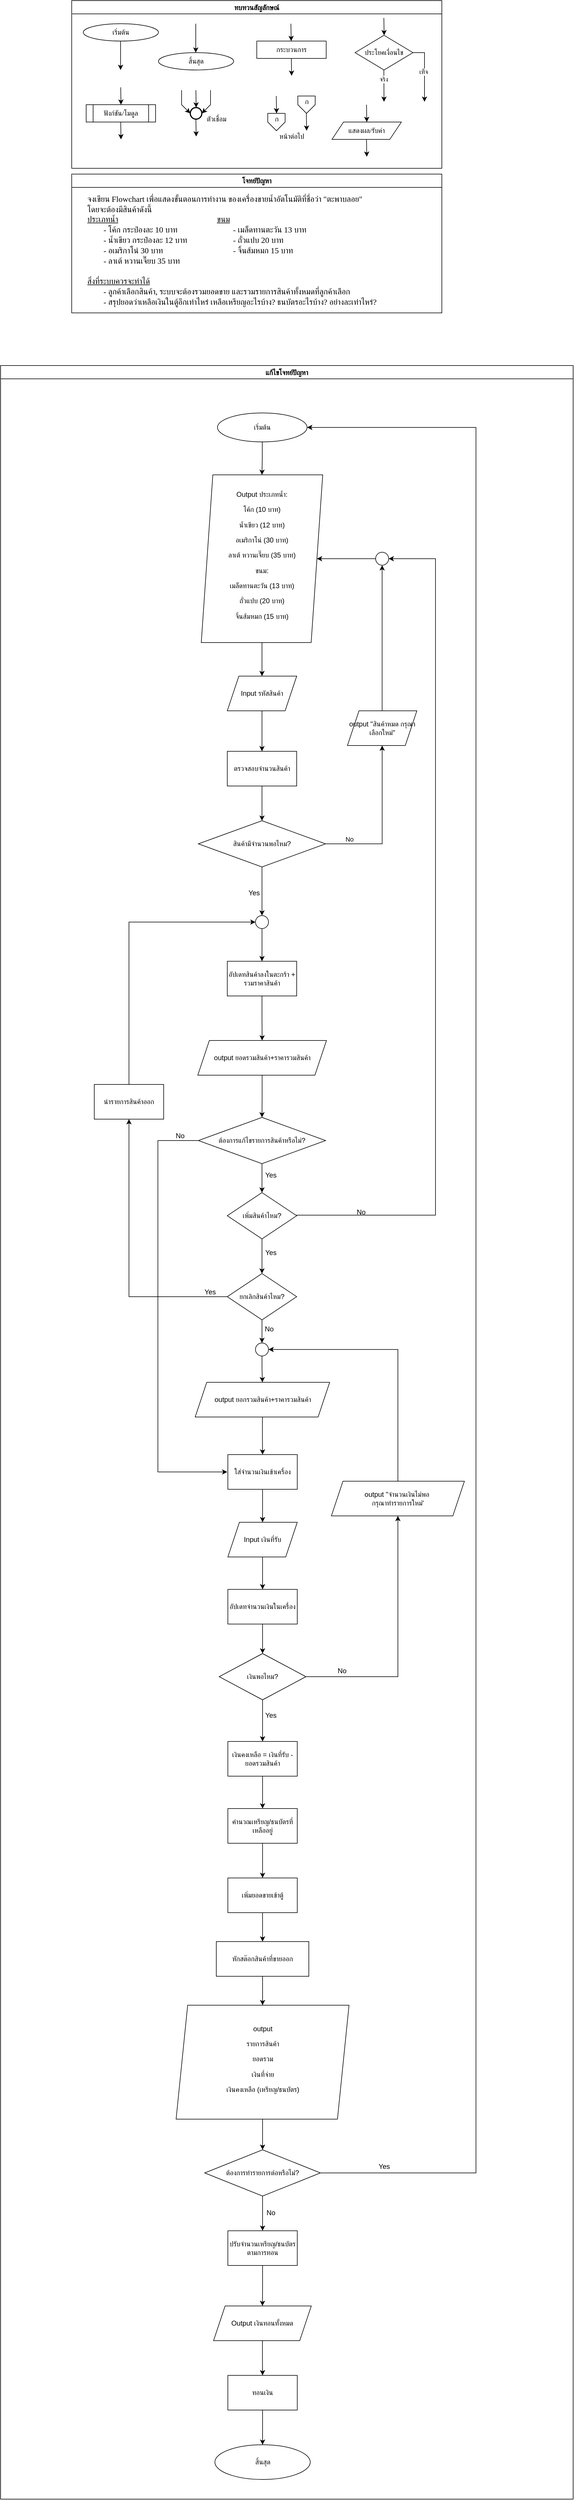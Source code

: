 <mxfile version="28.0.7">
  <diagram name="Page-1" id="l6izcp_lxI-TcsZpbCOX">
    <mxGraphModel dx="2786" dy="874" grid="1" gridSize="10" guides="1" tooltips="1" connect="1" arrows="1" fold="1" page="1" pageScale="1" pageWidth="827" pageHeight="1169" math="0" shadow="0">
      <root>
        <mxCell id="0" />
        <mxCell id="1" parent="0" />
        <mxCell id="iEQp1tpyvkliRS4sweM6-1" value="ทบทวนสัญลักษณ์" style="swimlane;fontFamily=Sarabun;fontSource=https%3A%2F%2Ffonts.googleapis.com%2Fcss%3Ffamily%3DSarabun;" vertex="1" parent="1">
          <mxGeometry x="-507" y="20" width="640" height="290" as="geometry" />
        </mxCell>
        <mxCell id="iEQp1tpyvkliRS4sweM6-2" value="&lt;font data-font-src=&quot;https://fonts.googleapis.com/css?family=Sarabun&quot; face=&quot;Sarabun&quot;&gt;เริ่มต้น&lt;/font&gt;" style="ellipse;whiteSpace=wrap;html=1;" vertex="1" parent="iEQp1tpyvkliRS4sweM6-1">
          <mxGeometry x="20" y="40" width="130" height="30" as="geometry" />
        </mxCell>
        <mxCell id="iEQp1tpyvkliRS4sweM6-3" value="" style="endArrow=classic;html=1;rounded=0;" edge="1" parent="iEQp1tpyvkliRS4sweM6-1">
          <mxGeometry width="50" height="50" relative="1" as="geometry">
            <mxPoint x="84.5" y="70" as="sourcePoint" />
            <mxPoint x="84.5" y="120" as="targetPoint" />
          </mxGeometry>
        </mxCell>
        <mxCell id="iEQp1tpyvkliRS4sweM6-4" value="&lt;font face=&quot;Sarabun&quot;&gt;สิ้นสุด&lt;/font&gt;" style="ellipse;whiteSpace=wrap;html=1;" vertex="1" parent="iEQp1tpyvkliRS4sweM6-1">
          <mxGeometry x="150" y="90" width="130" height="30" as="geometry" />
        </mxCell>
        <mxCell id="iEQp1tpyvkliRS4sweM6-5" value="" style="endArrow=classic;html=1;rounded=0;" edge="1" parent="iEQp1tpyvkliRS4sweM6-1">
          <mxGeometry width="50" height="50" relative="1" as="geometry">
            <mxPoint x="214.5" y="40" as="sourcePoint" />
            <mxPoint x="214.5" y="90" as="targetPoint" />
          </mxGeometry>
        </mxCell>
        <mxCell id="iEQp1tpyvkliRS4sweM6-6" value="กระบวนการ" style="rounded=0;whiteSpace=wrap;html=1;fontFamily=Sarabun;fontSource=https%3A%2F%2Ffonts.googleapis.com%2Fcss%3Ffamily%3DSarabun;" vertex="1" parent="iEQp1tpyvkliRS4sweM6-1">
          <mxGeometry x="320" y="70" width="120" height="30" as="geometry" />
        </mxCell>
        <mxCell id="iEQp1tpyvkliRS4sweM6-7" value="" style="endArrow=classic;html=1;rounded=0;" edge="1" parent="iEQp1tpyvkliRS4sweM6-1">
          <mxGeometry width="50" height="50" relative="1" as="geometry">
            <mxPoint x="379" y="40" as="sourcePoint" />
            <mxPoint x="379.5" y="70" as="targetPoint" />
          </mxGeometry>
        </mxCell>
        <mxCell id="iEQp1tpyvkliRS4sweM6-8" value="" style="endArrow=classic;html=1;rounded=0;" edge="1" parent="iEQp1tpyvkliRS4sweM6-1">
          <mxGeometry width="50" height="50" relative="1" as="geometry">
            <mxPoint x="379.75" y="100" as="sourcePoint" />
            <mxPoint x="380.25" y="130" as="targetPoint" />
          </mxGeometry>
        </mxCell>
        <mxCell id="iEQp1tpyvkliRS4sweM6-9" value="ประโยคเงื่อนไข" style="rhombus;whiteSpace=wrap;html=1;fontFamily=Sarabun;fontSource=https%3A%2F%2Ffonts.googleapis.com%2Fcss%3Ffamily%3DSarabun;" vertex="1" parent="iEQp1tpyvkliRS4sweM6-1">
          <mxGeometry x="490" y="60" width="100" height="60" as="geometry" />
        </mxCell>
        <mxCell id="iEQp1tpyvkliRS4sweM6-10" value="" style="endArrow=classic;html=1;rounded=0;" edge="1" parent="iEQp1tpyvkliRS4sweM6-1">
          <mxGeometry width="50" height="50" relative="1" as="geometry">
            <mxPoint x="539.71" y="30" as="sourcePoint" />
            <mxPoint x="540.21" y="60" as="targetPoint" />
          </mxGeometry>
        </mxCell>
        <mxCell id="iEQp1tpyvkliRS4sweM6-11" value="" style="endArrow=classic;html=1;rounded=0;" edge="1" parent="iEQp1tpyvkliRS4sweM6-1">
          <mxGeometry width="50" height="50" relative="1" as="geometry">
            <mxPoint x="539.71" y="120" as="sourcePoint" />
            <mxPoint x="540" y="175" as="targetPoint" />
          </mxGeometry>
        </mxCell>
        <mxCell id="iEQp1tpyvkliRS4sweM6-12" value="จริง" style="edgeLabel;html=1;align=center;verticalAlign=middle;resizable=0;points=[];fontFamily=Sarabun;fontSource=https%3A%2F%2Ffonts.googleapis.com%2Fcss%3Ffamily%3DSarabun;" vertex="1" connectable="0" parent="iEQp1tpyvkliRS4sweM6-11">
          <mxGeometry x="-0.414" y="-1" relative="1" as="geometry">
            <mxPoint as="offset" />
          </mxGeometry>
        </mxCell>
        <mxCell id="iEQp1tpyvkliRS4sweM6-13" value="" style="endArrow=classic;html=1;rounded=0;exitX=1;exitY=0.5;exitDx=0;exitDy=0;" edge="1" parent="iEQp1tpyvkliRS4sweM6-1" source="iEQp1tpyvkliRS4sweM6-9">
          <mxGeometry width="50" height="50" relative="1" as="geometry">
            <mxPoint x="620" y="95" as="sourcePoint" />
            <mxPoint x="610" y="175" as="targetPoint" />
            <Array as="points">
              <mxPoint x="610" y="90" />
            </Array>
          </mxGeometry>
        </mxCell>
        <mxCell id="iEQp1tpyvkliRS4sweM6-14" value="&lt;font data-font-src=&quot;https://fonts.googleapis.com/css?family=Sarabun&quot; face=&quot;Sarabun&quot;&gt;เท็จ&lt;/font&gt;" style="edgeLabel;html=1;align=center;verticalAlign=middle;resizable=0;points=[];" vertex="1" connectable="0" parent="iEQp1tpyvkliRS4sweM6-13">
          <mxGeometry x="-0.002" y="-2" relative="1" as="geometry">
            <mxPoint as="offset" />
          </mxGeometry>
        </mxCell>
        <mxCell id="iEQp1tpyvkliRS4sweM6-15" value="&lt;font data-font-src=&quot;https://fonts.googleapis.com/css?family=Sarabun&quot; face=&quot;Sarabun&quot;&gt;ฟังก์ชัน/โมดูล&lt;/font&gt;" style="shape=process;whiteSpace=wrap;html=1;backgroundOutline=1;" vertex="1" parent="iEQp1tpyvkliRS4sweM6-1">
          <mxGeometry x="25" y="180" width="120" height="30" as="geometry" />
        </mxCell>
        <mxCell id="iEQp1tpyvkliRS4sweM6-16" value="" style="endArrow=classic;html=1;rounded=0;" edge="1" parent="iEQp1tpyvkliRS4sweM6-1">
          <mxGeometry width="50" height="50" relative="1" as="geometry">
            <mxPoint x="84.71" y="150" as="sourcePoint" />
            <mxPoint x="85.21" y="180" as="targetPoint" />
          </mxGeometry>
        </mxCell>
        <mxCell id="iEQp1tpyvkliRS4sweM6-17" value="" style="endArrow=classic;html=1;rounded=0;" edge="1" parent="iEQp1tpyvkliRS4sweM6-1">
          <mxGeometry width="50" height="50" relative="1" as="geometry">
            <mxPoint x="84.71" y="210" as="sourcePoint" />
            <mxPoint x="85.21" y="240" as="targetPoint" />
          </mxGeometry>
        </mxCell>
        <mxCell id="iEQp1tpyvkliRS4sweM6-18" value="" style="strokeWidth=2;html=1;shape=mxgraph.flowchart.start_2;whiteSpace=wrap;" vertex="1" parent="iEQp1tpyvkliRS4sweM6-1">
          <mxGeometry x="205" y="185" width="20" height="20" as="geometry" />
        </mxCell>
        <mxCell id="iEQp1tpyvkliRS4sweM6-19" value="" style="endArrow=classic;html=1;rounded=0;" edge="1" parent="iEQp1tpyvkliRS4sweM6-1">
          <mxGeometry width="50" height="50" relative="1" as="geometry">
            <mxPoint x="214.71" y="155" as="sourcePoint" />
            <mxPoint x="215.21" y="185" as="targetPoint" />
          </mxGeometry>
        </mxCell>
        <mxCell id="iEQp1tpyvkliRS4sweM6-20" value="" style="endArrow=classic;html=1;rounded=0;entryX=0;entryY=0.5;entryDx=0;entryDy=0;entryPerimeter=0;" edge="1" parent="iEQp1tpyvkliRS4sweM6-1" target="iEQp1tpyvkliRS4sweM6-18">
          <mxGeometry width="50" height="50" relative="1" as="geometry">
            <mxPoint x="190.0" y="155" as="sourcePoint" />
            <mxPoint x="190.5" y="185" as="targetPoint" />
            <Array as="points">
              <mxPoint x="190" y="180" />
            </Array>
          </mxGeometry>
        </mxCell>
        <mxCell id="iEQp1tpyvkliRS4sweM6-21" value="" style="endArrow=classic;html=1;rounded=0;entryX=1;entryY=0.5;entryDx=0;entryDy=0;entryPerimeter=0;" edge="1" parent="iEQp1tpyvkliRS4sweM6-1" target="iEQp1tpyvkliRS4sweM6-18">
          <mxGeometry width="50" height="50" relative="1" as="geometry">
            <mxPoint x="240.0" y="155" as="sourcePoint" />
            <mxPoint x="240.5" y="185" as="targetPoint" />
            <Array as="points">
              <mxPoint x="240" y="180" />
            </Array>
          </mxGeometry>
        </mxCell>
        <mxCell id="iEQp1tpyvkliRS4sweM6-22" value="" style="endArrow=classic;html=1;rounded=0;" edge="1" parent="iEQp1tpyvkliRS4sweM6-1">
          <mxGeometry width="50" height="50" relative="1" as="geometry">
            <mxPoint x="214.71" y="205" as="sourcePoint" />
            <mxPoint x="215.21" y="235" as="targetPoint" />
          </mxGeometry>
        </mxCell>
        <mxCell id="iEQp1tpyvkliRS4sweM6-23" value="&lt;font data-font-src=&quot;https://fonts.googleapis.com/css?family=Sarabun&quot; face=&quot;Sarabun&quot;&gt;ตัวเชื่อม&lt;/font&gt;" style="text;html=1;align=center;verticalAlign=middle;resizable=0;points=[];autosize=1;strokeColor=none;fillColor=none;" vertex="1" parent="iEQp1tpyvkliRS4sweM6-1">
          <mxGeometry x="220" y="190" width="60" height="30" as="geometry" />
        </mxCell>
        <mxCell id="iEQp1tpyvkliRS4sweM6-24" value="" style="endArrow=classic;html=1;rounded=0;" edge="1" parent="iEQp1tpyvkliRS4sweM6-1">
          <mxGeometry width="50" height="50" relative="1" as="geometry">
            <mxPoint x="353.71" y="165" as="sourcePoint" />
            <mxPoint x="354.21" y="195" as="targetPoint" />
          </mxGeometry>
        </mxCell>
        <mxCell id="iEQp1tpyvkliRS4sweM6-25" value="" style="verticalLabelPosition=bottom;verticalAlign=top;html=1;shape=offPageConnector;rounded=0;size=0.5;" vertex="1" parent="iEQp1tpyvkliRS4sweM6-1">
          <mxGeometry x="339" y="195" width="30" height="30" as="geometry" />
        </mxCell>
        <mxCell id="iEQp1tpyvkliRS4sweM6-26" value="" style="endArrow=classic;html=1;rounded=0;" edge="1" parent="iEQp1tpyvkliRS4sweM6-1">
          <mxGeometry width="50" height="50" relative="1" as="geometry">
            <mxPoint x="405.71" y="195" as="sourcePoint" />
            <mxPoint x="406.21" y="225" as="targetPoint" />
          </mxGeometry>
        </mxCell>
        <mxCell id="iEQp1tpyvkliRS4sweM6-27" value="" style="verticalLabelPosition=bottom;verticalAlign=top;html=1;shape=offPageConnector;rounded=0;size=0.5;" vertex="1" parent="iEQp1tpyvkliRS4sweM6-1">
          <mxGeometry x="391" y="165" width="30" height="30" as="geometry" />
        </mxCell>
        <mxCell id="iEQp1tpyvkliRS4sweM6-28" value="หน้าต่อไป" style="text;html=1;align=center;verticalAlign=middle;resizable=0;points=[];autosize=1;strokeColor=none;fillColor=none;fontFamily=Sarabun;fontSource=https%3A%2F%2Ffonts.googleapis.com%2Fcss%3Ffamily%3DSarabun;" vertex="1" parent="iEQp1tpyvkliRS4sweM6-1">
          <mxGeometry x="345" y="220" width="70" height="30" as="geometry" />
        </mxCell>
        <mxCell id="iEQp1tpyvkliRS4sweM6-29" value="ก" style="text;html=1;align=center;verticalAlign=middle;resizable=0;points=[];autosize=1;strokeColor=none;fillColor=none;fontFamily=Sarabun;fontSource=https%3A%2F%2Ffonts.googleapis.com%2Fcss%3Ffamily%3DSarabun;" vertex="1" parent="iEQp1tpyvkliRS4sweM6-1">
          <mxGeometry x="339" y="190" width="30" height="30" as="geometry" />
        </mxCell>
        <mxCell id="iEQp1tpyvkliRS4sweM6-30" value="ก" style="text;html=1;align=center;verticalAlign=middle;resizable=0;points=[];autosize=1;strokeColor=none;fillColor=none;fontFamily=Sarabun;fontSource=https%3A%2F%2Ffonts.googleapis.com%2Fcss%3Ffamily%3DSarabun;" vertex="1" parent="iEQp1tpyvkliRS4sweM6-1">
          <mxGeometry x="391" y="160" width="30" height="30" as="geometry" />
        </mxCell>
        <mxCell id="iEQp1tpyvkliRS4sweM6-31" value="แสดงผล/รับค่า" style="shape=parallelogram;perimeter=parallelogramPerimeter;whiteSpace=wrap;html=1;fixedSize=1;fontFamily=Sarabun;fontSource=https%3A%2F%2Ffonts.googleapis.com%2Fcss%3Ffamily%3DSarabun;" vertex="1" parent="iEQp1tpyvkliRS4sweM6-1">
          <mxGeometry x="450" y="210" width="120" height="30" as="geometry" />
        </mxCell>
        <mxCell id="iEQp1tpyvkliRS4sweM6-32" value="" style="endArrow=classic;html=1;rounded=0;" edge="1" parent="iEQp1tpyvkliRS4sweM6-1">
          <mxGeometry width="50" height="50" relative="1" as="geometry">
            <mxPoint x="509.71" y="180" as="sourcePoint" />
            <mxPoint x="510.21" y="210" as="targetPoint" />
          </mxGeometry>
        </mxCell>
        <mxCell id="iEQp1tpyvkliRS4sweM6-33" value="" style="endArrow=classic;html=1;rounded=0;" edge="1" parent="iEQp1tpyvkliRS4sweM6-1">
          <mxGeometry width="50" height="50" relative="1" as="geometry">
            <mxPoint x="509.71" y="240" as="sourcePoint" />
            <mxPoint x="510.21" y="270" as="targetPoint" />
          </mxGeometry>
        </mxCell>
        <mxCell id="iEQp1tpyvkliRS4sweM6-34" value="แก้ไขโจทย์ปัญหา" style="swimlane;fontFamily=Sarabun;fontSource=https%3A%2F%2Ffonts.googleapis.com%2Fcss%3Ffamily%3DSarabun;movable=1;resizable=1;rotatable=1;deletable=1;editable=1;locked=0;connectable=1;" vertex="1" parent="1">
          <mxGeometry x="-630" y="651" width="990" height="3689" as="geometry" />
        </mxCell>
        <mxCell id="iEQp1tpyvkliRS4sweM6-112" value="" style="edgeStyle=orthogonalEdgeStyle;rounded=0;orthogonalLoop=1;jettySize=auto;html=1;" edge="1" parent="iEQp1tpyvkliRS4sweM6-34" source="iEQp1tpyvkliRS4sweM6-36" target="iEQp1tpyvkliRS4sweM6-38">
          <mxGeometry relative="1" as="geometry" />
        </mxCell>
        <mxCell id="iEQp1tpyvkliRS4sweM6-36" value="&lt;font data-font-src=&quot;https://fonts.googleapis.com/css?family=Sarabun&quot; face=&quot;Sarabun&quot;&gt;เริ่มต้น&lt;/font&gt;" style="ellipse;whiteSpace=wrap;html=1;" vertex="1" parent="iEQp1tpyvkliRS4sweM6-34">
          <mxGeometry x="375" y="82" width="155" height="50" as="geometry" />
        </mxCell>
        <mxCell id="iEQp1tpyvkliRS4sweM6-37" value="" style="edgeStyle=orthogonalEdgeStyle;rounded=0;orthogonalLoop=1;jettySize=auto;html=1;" edge="1" parent="iEQp1tpyvkliRS4sweM6-34" source="iEQp1tpyvkliRS4sweM6-38" target="iEQp1tpyvkliRS4sweM6-40">
          <mxGeometry relative="1" as="geometry" />
        </mxCell>
        <mxCell id="iEQp1tpyvkliRS4sweM6-38" value="Output&amp;nbsp;&lt;span style=&quot;background-color: transparent; color: light-dark(rgb(0, 0, 0), rgb(255, 255, 255));&quot;&gt;ประเภทน้ำ:&lt;/span&gt;&lt;p&gt;โค้ก (10 บาท)&lt;/p&gt;&lt;p&gt;น้ำเขียว (12 บาท)&lt;/p&gt;&lt;p&gt;อเมริกาโน่ (30 บาท)&lt;/p&gt;&lt;p&gt;ลาเต้ หวานเจี๊ยบ (35 บาท)&lt;/p&gt;&lt;p&gt;&lt;/p&gt;&lt;p&gt;ขนม:&lt;/p&gt;&lt;p&gt;เมล็ดทานตะวัน (13 บาท)&lt;/p&gt;&lt;p&gt;ถั่วแปบ (20 บาท)&lt;/p&gt;&lt;p&gt;จิ้นส้มหมก (15 บาท)&lt;/p&gt;" style="shape=parallelogram;perimeter=parallelogramPerimeter;whiteSpace=wrap;html=1;fixedSize=1;" vertex="1" parent="iEQp1tpyvkliRS4sweM6-34">
          <mxGeometry x="347" y="189" width="210" height="290" as="geometry" />
        </mxCell>
        <mxCell id="iEQp1tpyvkliRS4sweM6-39" value="" style="edgeStyle=orthogonalEdgeStyle;rounded=0;orthogonalLoop=1;jettySize=auto;html=1;" edge="1" parent="iEQp1tpyvkliRS4sweM6-34" source="iEQp1tpyvkliRS4sweM6-40" target="iEQp1tpyvkliRS4sweM6-44">
          <mxGeometry relative="1" as="geometry" />
        </mxCell>
        <mxCell id="iEQp1tpyvkliRS4sweM6-40" value="Input รหัสสินค้า" style="shape=parallelogram;perimeter=parallelogramPerimeter;whiteSpace=wrap;html=1;fixedSize=1;" vertex="1" parent="iEQp1tpyvkliRS4sweM6-34">
          <mxGeometry x="392" y="537" width="120" height="60" as="geometry" />
        </mxCell>
        <mxCell id="iEQp1tpyvkliRS4sweM6-41" value="" style="edgeStyle=orthogonalEdgeStyle;rounded=0;orthogonalLoop=1;jettySize=auto;html=1;" edge="1" parent="iEQp1tpyvkliRS4sweM6-34" source="iEQp1tpyvkliRS4sweM6-42" target="iEQp1tpyvkliRS4sweM6-51">
          <mxGeometry relative="1" as="geometry" />
        </mxCell>
        <mxCell id="iEQp1tpyvkliRS4sweM6-42" value="อัปเดทสินค้าลงในตะกร้า + รวมราคาสินค้า" style="rounded=0;whiteSpace=wrap;html=1;" vertex="1" parent="iEQp1tpyvkliRS4sweM6-34">
          <mxGeometry x="392" y="1030" width="120" height="60" as="geometry" />
        </mxCell>
        <mxCell id="iEQp1tpyvkliRS4sweM6-43" value="" style="edgeStyle=orthogonalEdgeStyle;rounded=0;orthogonalLoop=1;jettySize=auto;html=1;" edge="1" parent="iEQp1tpyvkliRS4sweM6-34" source="iEQp1tpyvkliRS4sweM6-44" target="iEQp1tpyvkliRS4sweM6-47">
          <mxGeometry relative="1" as="geometry" />
        </mxCell>
        <mxCell id="iEQp1tpyvkliRS4sweM6-44" value="ตรวจสอบจำนวนสินค้า" style="whiteSpace=wrap;html=1;" vertex="1" parent="iEQp1tpyvkliRS4sweM6-34">
          <mxGeometry x="392" y="667" width="120" height="60" as="geometry" />
        </mxCell>
        <mxCell id="iEQp1tpyvkliRS4sweM6-45" value="" style="edgeStyle=orthogonalEdgeStyle;rounded=0;orthogonalLoop=1;jettySize=auto;html=1;" edge="1" parent="iEQp1tpyvkliRS4sweM6-34" source="iEQp1tpyvkliRS4sweM6-47" target="iEQp1tpyvkliRS4sweM6-49">
          <mxGeometry relative="1" as="geometry" />
        </mxCell>
        <mxCell id="iEQp1tpyvkliRS4sweM6-117" value="No" style="edgeLabel;html=1;align=center;verticalAlign=middle;resizable=0;points=[];" vertex="1" connectable="0" parent="iEQp1tpyvkliRS4sweM6-45">
          <mxGeometry x="-0.756" y="3" relative="1" as="geometry">
            <mxPoint x="8" y="-5" as="offset" />
          </mxGeometry>
        </mxCell>
        <mxCell id="iEQp1tpyvkliRS4sweM6-121" value="" style="edgeStyle=orthogonalEdgeStyle;rounded=0;orthogonalLoop=1;jettySize=auto;html=1;" edge="1" parent="iEQp1tpyvkliRS4sweM6-34" source="iEQp1tpyvkliRS4sweM6-47" target="iEQp1tpyvkliRS4sweM6-70">
          <mxGeometry relative="1" as="geometry" />
        </mxCell>
        <mxCell id="iEQp1tpyvkliRS4sweM6-47" value="สินค้ามีจำนวนพอไหม?" style="rhombus;whiteSpace=wrap;html=1;" vertex="1" parent="iEQp1tpyvkliRS4sweM6-34">
          <mxGeometry x="342" y="787" width="220" height="80" as="geometry" />
        </mxCell>
        <mxCell id="iEQp1tpyvkliRS4sweM6-48" style="edgeStyle=orthogonalEdgeStyle;rounded=0;orthogonalLoop=1;jettySize=auto;html=1;entryX=0.5;entryY=1;entryDx=0;entryDy=0;" edge="1" parent="iEQp1tpyvkliRS4sweM6-34" source="iEQp1tpyvkliRS4sweM6-49" target="iEQp1tpyvkliRS4sweM6-64">
          <mxGeometry relative="1" as="geometry" />
        </mxCell>
        <mxCell id="iEQp1tpyvkliRS4sweM6-49" value="output &quot;สินค้าหมด กรุณาเลือกใหม่&quot; " style="shape=parallelogram;perimeter=parallelogramPerimeter;whiteSpace=wrap;html=1;fixedSize=1;" vertex="1" parent="iEQp1tpyvkliRS4sweM6-34">
          <mxGeometry x="599.75" y="597" width="120" height="60" as="geometry" />
        </mxCell>
        <mxCell id="iEQp1tpyvkliRS4sweM6-50" value="" style="edgeStyle=orthogonalEdgeStyle;rounded=0;orthogonalLoop=1;jettySize=auto;html=1;" edge="1" parent="iEQp1tpyvkliRS4sweM6-34" source="iEQp1tpyvkliRS4sweM6-51" target="iEQp1tpyvkliRS4sweM6-54">
          <mxGeometry relative="1" as="geometry" />
        </mxCell>
        <mxCell id="iEQp1tpyvkliRS4sweM6-51" value="output ยอดรวมสินค้า+ราคารวมสินค้า" style="shape=parallelogram;perimeter=parallelogramPerimeter;whiteSpace=wrap;html=1;fixedSize=1;rounded=0;" vertex="1" parent="iEQp1tpyvkliRS4sweM6-34">
          <mxGeometry x="341" y="1167" width="222.5" height="60" as="geometry" />
        </mxCell>
        <mxCell id="iEQp1tpyvkliRS4sweM6-52" value="" style="edgeStyle=orthogonalEdgeStyle;rounded=0;orthogonalLoop=1;jettySize=auto;html=1;" edge="1" parent="iEQp1tpyvkliRS4sweM6-34" source="iEQp1tpyvkliRS4sweM6-54" target="iEQp1tpyvkliRS4sweM6-57">
          <mxGeometry relative="1" as="geometry" />
        </mxCell>
        <mxCell id="iEQp1tpyvkliRS4sweM6-53" style="edgeStyle=orthogonalEdgeStyle;rounded=0;orthogonalLoop=1;jettySize=auto;html=1;exitX=0;exitY=0.5;exitDx=0;exitDy=0;" edge="1" parent="iEQp1tpyvkliRS4sweM6-34" source="iEQp1tpyvkliRS4sweM6-54">
          <mxGeometry relative="1" as="geometry">
            <Array as="points">
              <mxPoint x="272" y="1340" />
              <mxPoint x="272" y="1913" />
            </Array>
            <mxPoint x="392" y="1913" as="targetPoint" />
          </mxGeometry>
        </mxCell>
        <mxCell id="iEQp1tpyvkliRS4sweM6-54" value="ต้องการแก้ไขรายการสินค้าหรือไม่?" style="rhombus;whiteSpace=wrap;html=1;rounded=0;" vertex="1" parent="iEQp1tpyvkliRS4sweM6-34">
          <mxGeometry x="342" y="1300" width="220" height="80" as="geometry" />
        </mxCell>
        <mxCell id="iEQp1tpyvkliRS4sweM6-55" value="" style="edgeStyle=orthogonalEdgeStyle;rounded=0;orthogonalLoop=1;jettySize=auto;html=1;" edge="1" parent="iEQp1tpyvkliRS4sweM6-34" source="iEQp1tpyvkliRS4sweM6-57" target="iEQp1tpyvkliRS4sweM6-60">
          <mxGeometry relative="1" as="geometry" />
        </mxCell>
        <mxCell id="iEQp1tpyvkliRS4sweM6-56" style="edgeStyle=orthogonalEdgeStyle;rounded=0;orthogonalLoop=1;jettySize=auto;html=1;entryX=1;entryY=0.5;entryDx=0;entryDy=0;exitX=1;exitY=0.5;exitDx=0;exitDy=0;" edge="1" parent="iEQp1tpyvkliRS4sweM6-34" source="iEQp1tpyvkliRS4sweM6-57" target="iEQp1tpyvkliRS4sweM6-64">
          <mxGeometry relative="1" as="geometry">
            <Array as="points">
              <mxPoint x="512" y="1469" />
              <mxPoint x="752" y="1469" />
              <mxPoint x="752" y="334" />
            </Array>
          </mxGeometry>
        </mxCell>
        <mxCell id="iEQp1tpyvkliRS4sweM6-57" value="เพิ่มสินค้าไหม?" style="rhombus;whiteSpace=wrap;html=1;rounded=0;" vertex="1" parent="iEQp1tpyvkliRS4sweM6-34">
          <mxGeometry x="392" y="1430" width="120" height="80" as="geometry" />
        </mxCell>
        <mxCell id="iEQp1tpyvkliRS4sweM6-58" value="" style="edgeStyle=orthogonalEdgeStyle;rounded=0;orthogonalLoop=1;jettySize=auto;html=1;entryX=0.5;entryY=1;entryDx=0;entryDy=0;" edge="1" parent="iEQp1tpyvkliRS4sweM6-34" source="iEQp1tpyvkliRS4sweM6-60" target="iEQp1tpyvkliRS4sweM6-62">
          <mxGeometry relative="1" as="geometry" />
        </mxCell>
        <mxCell id="iEQp1tpyvkliRS4sweM6-59" value="" style="edgeStyle=orthogonalEdgeStyle;rounded=0;orthogonalLoop=1;jettySize=auto;html=1;entryX=0.5;entryY=0;entryDx=0;entryDy=0;" edge="1" parent="iEQp1tpyvkliRS4sweM6-34" source="iEQp1tpyvkliRS4sweM6-60" target="iEQp1tpyvkliRS4sweM6-79">
          <mxGeometry relative="1" as="geometry" />
        </mxCell>
        <mxCell id="iEQp1tpyvkliRS4sweM6-60" value="ยกเลิกสินค้าไหม?" style="rhombus;whiteSpace=wrap;html=1;rounded=0;" vertex="1" parent="iEQp1tpyvkliRS4sweM6-34">
          <mxGeometry x="392" y="1570" width="120" height="80" as="geometry" />
        </mxCell>
        <mxCell id="iEQp1tpyvkliRS4sweM6-61" style="edgeStyle=orthogonalEdgeStyle;rounded=0;orthogonalLoop=1;jettySize=auto;html=1;entryX=0;entryY=0.5;entryDx=0;entryDy=0;" edge="1" parent="iEQp1tpyvkliRS4sweM6-34" source="iEQp1tpyvkliRS4sweM6-62" target="iEQp1tpyvkliRS4sweM6-70">
          <mxGeometry relative="1" as="geometry">
            <Array as="points">
              <mxPoint x="222" y="962" />
            </Array>
          </mxGeometry>
        </mxCell>
        <mxCell id="iEQp1tpyvkliRS4sweM6-62" value="นำรายการสินค้าออก" style="whiteSpace=wrap;html=1;rounded=0;" vertex="1" parent="iEQp1tpyvkliRS4sweM6-34">
          <mxGeometry x="162" y="1243" width="120" height="60" as="geometry" />
        </mxCell>
        <mxCell id="iEQp1tpyvkliRS4sweM6-63" value="" style="edgeStyle=orthogonalEdgeStyle;rounded=0;orthogonalLoop=1;jettySize=auto;html=1;" edge="1" parent="iEQp1tpyvkliRS4sweM6-34" source="iEQp1tpyvkliRS4sweM6-64" target="iEQp1tpyvkliRS4sweM6-38">
          <mxGeometry relative="1" as="geometry" />
        </mxCell>
        <mxCell id="iEQp1tpyvkliRS4sweM6-64" value="" style="ellipse;whiteSpace=wrap;html=1;aspect=fixed;" vertex="1" parent="iEQp1tpyvkliRS4sweM6-34">
          <mxGeometry x="648.5" y="322.75" width="22.5" height="22.5" as="geometry" />
        </mxCell>
        <mxCell id="iEQp1tpyvkliRS4sweM6-65" value="" style="edgeStyle=orthogonalEdgeStyle;rounded=0;orthogonalLoop=1;jettySize=auto;html=1;" edge="1" parent="iEQp1tpyvkliRS4sweM6-34" source="iEQp1tpyvkliRS4sweM6-66" target="iEQp1tpyvkliRS4sweM6-68">
          <mxGeometry relative="1" as="geometry" />
        </mxCell>
        <mxCell id="iEQp1tpyvkliRS4sweM6-66" value="output ยอกรวมสินค้า+ราคารวมสินค้า" style="shape=parallelogram;perimeter=parallelogramPerimeter;whiteSpace=wrap;html=1;fixedSize=1;rounded=0;" vertex="1" parent="iEQp1tpyvkliRS4sweM6-34">
          <mxGeometry x="336.5" y="1758" width="232.5" height="60" as="geometry" />
        </mxCell>
        <mxCell id="iEQp1tpyvkliRS4sweM6-115" value="" style="edgeStyle=orthogonalEdgeStyle;rounded=0;orthogonalLoop=1;jettySize=auto;html=1;" edge="1" parent="iEQp1tpyvkliRS4sweM6-34" source="iEQp1tpyvkliRS4sweM6-68" target="iEQp1tpyvkliRS4sweM6-114">
          <mxGeometry relative="1" as="geometry" />
        </mxCell>
        <mxCell id="iEQp1tpyvkliRS4sweM6-68" value="ใส่จำนวนเงินเข้าเครื่อง" style="whiteSpace=wrap;html=1;rounded=0;" vertex="1" parent="iEQp1tpyvkliRS4sweM6-34">
          <mxGeometry x="393" y="1883" width="120" height="60" as="geometry" />
        </mxCell>
        <mxCell id="iEQp1tpyvkliRS4sweM6-69" value="" style="edgeStyle=orthogonalEdgeStyle;rounded=0;orthogonalLoop=1;jettySize=auto;html=1;" edge="1" parent="iEQp1tpyvkliRS4sweM6-34" source="iEQp1tpyvkliRS4sweM6-70" target="iEQp1tpyvkliRS4sweM6-42">
          <mxGeometry relative="1" as="geometry" />
        </mxCell>
        <mxCell id="iEQp1tpyvkliRS4sweM6-70" value="" style="ellipse;whiteSpace=wrap;html=1;aspect=fixed;" vertex="1" parent="iEQp1tpyvkliRS4sweM6-34">
          <mxGeometry x="440.75" y="951" width="22.5" height="22.5" as="geometry" />
        </mxCell>
        <mxCell id="iEQp1tpyvkliRS4sweM6-72" value="อัปเดทจำนวนเงินในเครื่อง" style="whiteSpace=wrap;html=1;rounded=0;" vertex="1" parent="iEQp1tpyvkliRS4sweM6-34">
          <mxGeometry x="393" y="2116" width="120" height="60" as="geometry" />
        </mxCell>
        <mxCell id="iEQp1tpyvkliRS4sweM6-76" style="edgeStyle=orthogonalEdgeStyle;rounded=0;orthogonalLoop=1;jettySize=auto;html=1;entryX=1;entryY=0.5;entryDx=0;entryDy=0;exitX=0.5;exitY=0;exitDx=0;exitDy=0;" edge="1" parent="iEQp1tpyvkliRS4sweM6-34" target="iEQp1tpyvkliRS4sweM6-79" source="iEQp1tpyvkliRS4sweM6-77">
          <mxGeometry relative="1" as="geometry">
            <mxPoint x="687" y="2163.0" as="sourcePoint" />
            <mxPoint x="464.25" y="1711.25" as="targetPoint" />
            <Array as="points">
              <mxPoint x="687" y="1979" />
              <mxPoint x="687" y="1688" />
            </Array>
          </mxGeometry>
        </mxCell>
        <mxCell id="iEQp1tpyvkliRS4sweM6-77" value="&lt;div&gt;output &quot;จำนวนเงินไม่พอ&amp;nbsp;&lt;/div&gt;&lt;div&gt;กรุณาทำรายการใหม่&#39;&lt;/div&gt;" style="shape=parallelogram;perimeter=parallelogramPerimeter;whiteSpace=wrap;html=1;fixedSize=1;rounded=0;" vertex="1" parent="iEQp1tpyvkliRS4sweM6-34">
          <mxGeometry x="572" y="1929" width="230" height="60" as="geometry" />
        </mxCell>
        <mxCell id="iEQp1tpyvkliRS4sweM6-93" value="" style="edgeStyle=orthogonalEdgeStyle;rounded=0;orthogonalLoop=1;jettySize=auto;html=1;" edge="1" parent="iEQp1tpyvkliRS4sweM6-34" source="iEQp1tpyvkliRS4sweM6-79" target="iEQp1tpyvkliRS4sweM6-66">
          <mxGeometry relative="1" as="geometry" />
        </mxCell>
        <mxCell id="iEQp1tpyvkliRS4sweM6-79" value="" style="ellipse;whiteSpace=wrap;html=1;aspect=fixed;" vertex="1" parent="iEQp1tpyvkliRS4sweM6-34">
          <mxGeometry x="440.75" y="1690" width="22.5" height="22.5" as="geometry" />
        </mxCell>
        <mxCell id="iEQp1tpyvkliRS4sweM6-81" value="&lt;p data-pm-slice=&quot;1 1 [&amp;quot;list&amp;quot;,{&amp;quot;spread&amp;quot;:false,&amp;quot;start&amp;quot;:868,&amp;quot;end&amp;quot;:936},&amp;quot;regular_list_item&amp;quot;,{&amp;quot;start&amp;quot;:868,&amp;quot;end&amp;quot;:905}]&quot;&gt;&lt;span&gt;เงินคงเหลือ = เงินที่รับ - ยอดรวมสินค้า&lt;/span&gt;&lt;/p&gt;" style="whiteSpace=wrap;html=1;rounded=0;" vertex="1" parent="iEQp1tpyvkliRS4sweM6-34">
          <mxGeometry x="393" y="2379" width="120" height="60" as="geometry" />
        </mxCell>
        <mxCell id="iEQp1tpyvkliRS4sweM6-94" value="" style="edgeStyle=orthogonalEdgeStyle;rounded=0;orthogonalLoop=1;jettySize=auto;html=1;" edge="1" parent="iEQp1tpyvkliRS4sweM6-34" source="iEQp1tpyvkliRS4sweM6-85" target="iEQp1tpyvkliRS4sweM6-89">
          <mxGeometry relative="1" as="geometry" />
        </mxCell>
        <mxCell id="iEQp1tpyvkliRS4sweM6-85" value="เพิ่มยอดขายเข้าตู้" style="whiteSpace=wrap;html=1;rounded=0;" vertex="1" parent="iEQp1tpyvkliRS4sweM6-34">
          <mxGeometry x="393" y="2615" width="120" height="60" as="geometry" />
        </mxCell>
        <mxCell id="iEQp1tpyvkliRS4sweM6-108" value="" style="edgeStyle=orthogonalEdgeStyle;rounded=0;orthogonalLoop=1;jettySize=auto;html=1;" edge="1" parent="iEQp1tpyvkliRS4sweM6-34" source="iEQp1tpyvkliRS4sweM6-87" target="iEQp1tpyvkliRS4sweM6-107">
          <mxGeometry relative="1" as="geometry" />
        </mxCell>
        <mxCell id="iEQp1tpyvkliRS4sweM6-87" value="&lt;p data-pm-slice=&quot;1 1 [&amp;quot;list&amp;quot;,{&amp;quot;spread&amp;quot;:false,&amp;quot;start&amp;quot;:965,&amp;quot;end&amp;quot;:1051},&amp;quot;regular_list_item&amp;quot;,{&amp;quot;start&amp;quot;:992,&amp;quot;end&amp;quot;:1025}]&quot;&gt;&lt;span&gt;ปรับจำนวนเหรียญ/ธนบัตรตามการทอน&lt;/span&gt;&lt;/p&gt;" style="whiteSpace=wrap;html=1;rounded=0;" vertex="1" parent="iEQp1tpyvkliRS4sweM6-34">
          <mxGeometry x="393" y="3225" width="120" height="60" as="geometry" />
        </mxCell>
        <mxCell id="iEQp1tpyvkliRS4sweM6-98" value="" style="edgeStyle=orthogonalEdgeStyle;rounded=0;orthogonalLoop=1;jettySize=auto;html=1;" edge="1" parent="iEQp1tpyvkliRS4sweM6-34" source="iEQp1tpyvkliRS4sweM6-89" target="iEQp1tpyvkliRS4sweM6-90">
          <mxGeometry relative="1" as="geometry" />
        </mxCell>
        <mxCell id="iEQp1tpyvkliRS4sweM6-89" value="&lt;p data-pm-slice=&quot;1 1 [&amp;quot;list&amp;quot;,{&amp;quot;spread&amp;quot;:false,&amp;quot;start&amp;quot;:965,&amp;quot;end&amp;quot;:1051},&amp;quot;regular_list_item&amp;quot;,{&amp;quot;start&amp;quot;:1026,&amp;quot;end&amp;quot;:1051}]&quot;&gt;&lt;span&gt;หักสต๊อกสินค้าที่ขายออก&lt;/span&gt;&lt;/p&gt;" style="whiteSpace=wrap;html=1;rounded=0;" vertex="1" parent="iEQp1tpyvkliRS4sweM6-34">
          <mxGeometry x="373" y="2725" width="160" height="60" as="geometry" />
        </mxCell>
        <mxCell id="iEQp1tpyvkliRS4sweM6-100" value="" style="edgeStyle=orthogonalEdgeStyle;rounded=0;orthogonalLoop=1;jettySize=auto;html=1;" edge="1" parent="iEQp1tpyvkliRS4sweM6-34" source="iEQp1tpyvkliRS4sweM6-90" target="iEQp1tpyvkliRS4sweM6-99">
          <mxGeometry relative="1" as="geometry" />
        </mxCell>
        <mxCell id="iEQp1tpyvkliRS4sweM6-90" value="output &lt;p&gt;&lt;span&gt;รายการสินค้า&lt;/span&gt;&lt;/p&gt;&lt;p&gt;&lt;span&gt;ยอดรวม&lt;/span&gt;&lt;/p&gt;&lt;p&gt;&lt;span&gt;เงินที่จ่าย&lt;/span&gt;&lt;/p&gt;&lt;p&gt;&lt;span&gt;เงินคงเหลือ (เหรียญ/ธนบัตร)&lt;/span&gt;&lt;/p&gt;" style="shape=parallelogram;perimeter=parallelogramPerimeter;whiteSpace=wrap;html=1;fixedSize=1;rounded=0;" vertex="1" parent="iEQp1tpyvkliRS4sweM6-34">
          <mxGeometry x="303.5" y="2835" width="299" height="197" as="geometry" />
        </mxCell>
        <mxCell id="iEQp1tpyvkliRS4sweM6-101" style="edgeStyle=orthogonalEdgeStyle;rounded=0;orthogonalLoop=1;jettySize=auto;html=1;exitX=1;exitY=0.5;exitDx=0;exitDy=0;entryX=1;entryY=0.5;entryDx=0;entryDy=0;" edge="1" parent="iEQp1tpyvkliRS4sweM6-34" source="iEQp1tpyvkliRS4sweM6-99" target="iEQp1tpyvkliRS4sweM6-36">
          <mxGeometry relative="1" as="geometry">
            <mxPoint x="562" y="107" as="targetPoint" />
            <Array as="points">
              <mxPoint x="822" y="3125" />
              <mxPoint x="822" y="107" />
            </Array>
          </mxGeometry>
        </mxCell>
        <mxCell id="iEQp1tpyvkliRS4sweM6-104" value="" style="edgeStyle=orthogonalEdgeStyle;rounded=0;orthogonalLoop=1;jettySize=auto;html=1;" edge="1" parent="iEQp1tpyvkliRS4sweM6-34" source="iEQp1tpyvkliRS4sweM6-99" target="iEQp1tpyvkliRS4sweM6-87">
          <mxGeometry relative="1" as="geometry" />
        </mxCell>
        <mxCell id="iEQp1tpyvkliRS4sweM6-99" value="ต้องการทำรายการต่อหรือไม่?" style="rhombus;whiteSpace=wrap;html=1;" vertex="1" parent="iEQp1tpyvkliRS4sweM6-34">
          <mxGeometry x="353" y="3085" width="200" height="80" as="geometry" />
        </mxCell>
        <mxCell id="iEQp1tpyvkliRS4sweM6-111" value="" style="edgeStyle=orthogonalEdgeStyle;rounded=0;orthogonalLoop=1;jettySize=auto;html=1;" edge="1" parent="iEQp1tpyvkliRS4sweM6-34" source="iEQp1tpyvkliRS4sweM6-105" target="iEQp1tpyvkliRS4sweM6-110">
          <mxGeometry relative="1" as="geometry" />
        </mxCell>
        <mxCell id="iEQp1tpyvkliRS4sweM6-105" value="ทอนเงิน" style="whiteSpace=wrap;html=1;rounded=0;" vertex="1" parent="iEQp1tpyvkliRS4sweM6-34">
          <mxGeometry x="393" y="3475" width="120" height="60" as="geometry" />
        </mxCell>
        <mxCell id="iEQp1tpyvkliRS4sweM6-135" style="edgeStyle=orthogonalEdgeStyle;rounded=0;orthogonalLoop=1;jettySize=auto;html=1;entryX=0.5;entryY=0;entryDx=0;entryDy=0;" edge="1" parent="iEQp1tpyvkliRS4sweM6-34" source="iEQp1tpyvkliRS4sweM6-107" target="iEQp1tpyvkliRS4sweM6-105">
          <mxGeometry relative="1" as="geometry" />
        </mxCell>
        <mxCell id="iEQp1tpyvkliRS4sweM6-107" value="Output เงินทอนทั้งหมด" style="shape=parallelogram;perimeter=parallelogramPerimeter;whiteSpace=wrap;html=1;fixedSize=1;rounded=0;" vertex="1" parent="iEQp1tpyvkliRS4sweM6-34">
          <mxGeometry x="368.25" y="3355" width="169" height="60" as="geometry" />
        </mxCell>
        <mxCell id="iEQp1tpyvkliRS4sweM6-110" value="&lt;font face=&quot;Sarabun&quot;&gt;สิ้นสุด&lt;/font&gt;" style="ellipse;whiteSpace=wrap;html=1;" vertex="1" parent="iEQp1tpyvkliRS4sweM6-34">
          <mxGeometry x="370.5" y="3595" width="165" height="60" as="geometry" />
        </mxCell>
        <mxCell id="iEQp1tpyvkliRS4sweM6-116" value="" style="edgeStyle=orthogonalEdgeStyle;rounded=0;orthogonalLoop=1;jettySize=auto;html=1;" edge="1" parent="iEQp1tpyvkliRS4sweM6-34" source="iEQp1tpyvkliRS4sweM6-114" target="iEQp1tpyvkliRS4sweM6-72">
          <mxGeometry relative="1" as="geometry" />
        </mxCell>
        <mxCell id="iEQp1tpyvkliRS4sweM6-114" value="Input เงินที่รับ" style="shape=parallelogram;perimeter=parallelogramPerimeter;whiteSpace=wrap;html=1;fixedSize=1;" vertex="1" parent="iEQp1tpyvkliRS4sweM6-34">
          <mxGeometry x="393" y="2000" width="120" height="60" as="geometry" />
        </mxCell>
        <mxCell id="iEQp1tpyvkliRS4sweM6-125" value="No" style="text;html=1;align=center;verticalAlign=middle;resizable=0;points=[];autosize=1;strokeColor=none;fillColor=none;" vertex="1" parent="iEQp1tpyvkliRS4sweM6-34">
          <mxGeometry x="602.5" y="1449" width="40" height="30" as="geometry" />
        </mxCell>
        <mxCell id="iEQp1tpyvkliRS4sweM6-126" value="Yes" style="text;html=1;align=center;verticalAlign=middle;resizable=0;points=[];autosize=1;strokeColor=none;fillColor=none;" vertex="1" parent="iEQp1tpyvkliRS4sweM6-34">
          <mxGeometry x="447" y="1519" width="40" height="30" as="geometry" />
        </mxCell>
        <mxCell id="iEQp1tpyvkliRS4sweM6-127" value="Yes" style="text;html=1;align=center;verticalAlign=middle;resizable=0;points=[];autosize=1;strokeColor=none;fillColor=none;" vertex="1" parent="iEQp1tpyvkliRS4sweM6-34">
          <mxGeometry x="342" y="1587" width="40" height="30" as="geometry" />
        </mxCell>
        <mxCell id="iEQp1tpyvkliRS4sweM6-128" value="No" style="text;html=1;align=center;verticalAlign=middle;resizable=0;points=[];autosize=1;strokeColor=none;fillColor=none;" vertex="1" parent="iEQp1tpyvkliRS4sweM6-34">
          <mxGeometry x="444" y="1651" width="40" height="30" as="geometry" />
        </mxCell>
        <mxCell id="iEQp1tpyvkliRS4sweM6-129" value="No" style="text;html=1;align=center;verticalAlign=middle;resizable=0;points=[];autosize=1;strokeColor=none;fillColor=none;" vertex="1" parent="iEQp1tpyvkliRS4sweM6-34">
          <mxGeometry x="570" y="2242" width="40" height="30" as="geometry" />
        </mxCell>
        <mxCell id="iEQp1tpyvkliRS4sweM6-130" value="Yes" style="text;html=1;align=center;verticalAlign=middle;resizable=0;points=[];autosize=1;strokeColor=none;fillColor=none;" vertex="1" parent="iEQp1tpyvkliRS4sweM6-34">
          <mxGeometry x="447" y="2319" width="40" height="30" as="geometry" />
        </mxCell>
        <mxCell id="iEQp1tpyvkliRS4sweM6-131" value="No" style="text;html=1;align=center;verticalAlign=middle;resizable=0;points=[];autosize=1;strokeColor=none;fillColor=none;" vertex="1" parent="iEQp1tpyvkliRS4sweM6-34">
          <mxGeometry x="447" y="3179" width="40" height="30" as="geometry" />
        </mxCell>
        <mxCell id="iEQp1tpyvkliRS4sweM6-132" value="Yes" style="text;html=1;align=center;verticalAlign=middle;resizable=0;points=[];autosize=1;strokeColor=none;fillColor=none;" vertex="1" parent="iEQp1tpyvkliRS4sweM6-34">
          <mxGeometry x="642.5" y="3099" width="40" height="30" as="geometry" />
        </mxCell>
        <mxCell id="iEQp1tpyvkliRS4sweM6-91" value="&lt;font data-font-src=&quot;https://fonts.googleapis.com/css?family=Sarabun&quot; face=&quot;Sarabun&quot;&gt;โจทย์ปัญหา&lt;/font&gt;" style="swimlane;whiteSpace=wrap;html=1;" vertex="1" parent="1">
          <mxGeometry x="-507" y="320" width="640" height="240" as="geometry" />
        </mxCell>
        <mxCell id="iEQp1tpyvkliRS4sweM6-92" value="&lt;font data-font-src=&quot;https://fonts.googleapis.com/css?family=Sarabun&quot; face=&quot;Sarabun&quot; style=&quot;font-size: 14px;&quot;&gt;จงเขียน Flowchart เพื่อแสดงขั้นตอนการทำงาน ของเครื่องขายน้ำอัตโนมัติที่ชื่อว่า &quot;ตะพาบลอย&quot;&lt;br&gt;โดยจะต้องมีสินค้าดังนี้&lt;br&gt;&lt;u&gt;ประเภทน้ำ&lt;span style=&quot;white-space: pre;&quot;&gt;&#x9;&lt;/span&gt;&lt;span style=&quot;white-space: pre;&quot;&gt;&#x9;&lt;/span&gt;&lt;span style=&quot;white-space: pre;&quot;&gt;&#x9;&lt;/span&gt;&lt;span style=&quot;white-space: pre;&quot;&gt;&#x9;&lt;/span&gt;&lt;span style=&quot;white-space: pre;&quot;&gt;&#x9;&lt;/span&gt;&lt;span style=&quot;white-space: pre;&quot;&gt;&#x9;&lt;span style=&quot;white-space: pre;&quot;&gt;&#x9;&lt;/span&gt;ข&lt;/span&gt;นม&lt;/u&gt;&lt;br&gt;&lt;span style=&quot;white-space: pre;&quot;&gt;&#x9;&lt;/span&gt;- โค้ก กระป๋องละ 10 บาท&lt;span style=&quot;white-space: pre;&quot;&gt;&#x9;&lt;/span&gt;&lt;span style=&quot;white-space: pre;&quot;&gt;&#x9;&lt;/span&gt;&lt;span style=&quot;white-space: pre;&quot;&gt;&#x9;&lt;/span&gt;&lt;span style=&quot;white-space: pre;&quot;&gt;&#x9;&lt;/span&gt;- เมล็ดทานตะวัน 13 บาท&lt;br&gt;&lt;span style=&quot;white-space: pre;&quot;&gt;&#x9;&lt;/span&gt;- น้ำเขียว กระป๋องละ 12 บาท&lt;span style=&quot;white-space: pre;&quot;&gt;&#x9;&lt;/span&gt;&lt;span style=&quot;white-space: pre;&quot;&gt;&#x9;&lt;/span&gt;&lt;span style=&quot;white-space: pre;&quot;&gt;&#x9;&lt;/span&gt;- ถั่วแปบ 20 บาท&lt;br&gt;&lt;span style=&quot;white-space: pre;&quot;&gt;&#x9;&lt;/span&gt;- อเมริกาโน่ 30 บาท&lt;span style=&quot;white-space: pre;&quot;&gt;&#x9;&lt;/span&gt;&lt;span style=&quot;white-space: pre;&quot;&gt;&#x9;&lt;/span&gt;&lt;span style=&quot;white-space: pre;&quot;&gt;&#x9;&lt;/span&gt;&lt;span style=&quot;white-space: pre;&quot;&gt;&#x9;&lt;/span&gt;&lt;span style=&quot;white-space: pre;&quot;&gt;&#x9;&lt;/span&gt;- จิ้นส้มหมก 15 บาท&lt;br&gt;&lt;span style=&quot;white-space: pre;&quot;&gt;&#x9;&lt;/span&gt;- ลาเต้ หวานเจี๊ยบ 35 บาท&lt;span style=&quot;white-space: pre;&quot;&gt;&#x9;&lt;/span&gt;&lt;br&gt;&lt;br&gt;&lt;u&gt;สิ่งที่ระบบควรจะทำได้&lt;/u&gt;&lt;br&gt;&lt;span style=&quot;white-space: pre;&quot;&gt;&#x9;&lt;/span&gt;- ลูกค้าเลือกสินค้า, ระบบจะต้องรวมยอดขาย และรวมรายการสินค้าทั้งหมดที่ลูกค้าเลือก&lt;br&gt;&lt;span style=&quot;white-space: pre;&quot;&gt;&#x9;&lt;/span&gt;- สรุปยอดว่าเหลือเงินในตู้อีกเท่าไหร่ เหลือเหรียญอะไรบ้าง? ธนบัตรอะไรบ้าง? อย่างละเท่าไหร่?&lt;br&gt;&lt;br&gt;&lt;br&gt;&lt;/font&gt;" style="text;html=1;align=left;verticalAlign=middle;resizable=0;points=[];autosize=1;strokeColor=none;fillColor=none;fontSize=14;" vertex="1" parent="iEQp1tpyvkliRS4sweM6-91">
          <mxGeometry x="25" y="30" width="580" height="240" as="geometry" />
        </mxCell>
        <mxCell id="iEQp1tpyvkliRS4sweM6-75" value="&lt;div&gt;เงินพอไหม?&lt;/div&gt;" style="rhombus;whiteSpace=wrap;html=1;rounded=0;" vertex="1" parent="1">
          <mxGeometry x="-252" y="2878" width="150" height="80" as="geometry" />
        </mxCell>
        <mxCell id="iEQp1tpyvkliRS4sweM6-71" value="" style="edgeStyle=orthogonalEdgeStyle;rounded=0;orthogonalLoop=1;jettySize=auto;html=1;" edge="1" parent="1" source="iEQp1tpyvkliRS4sweM6-72" target="iEQp1tpyvkliRS4sweM6-75">
          <mxGeometry relative="1" as="geometry" />
        </mxCell>
        <mxCell id="iEQp1tpyvkliRS4sweM6-73" value="" style="edgeStyle=orthogonalEdgeStyle;rounded=0;orthogonalLoop=1;jettySize=auto;html=1;" edge="1" parent="1" source="iEQp1tpyvkliRS4sweM6-75" target="iEQp1tpyvkliRS4sweM6-77">
          <mxGeometry relative="1" as="geometry" />
        </mxCell>
        <mxCell id="iEQp1tpyvkliRS4sweM6-74" value="" style="edgeStyle=orthogonalEdgeStyle;rounded=0;orthogonalLoop=1;jettySize=auto;html=1;" edge="1" parent="1" source="iEQp1tpyvkliRS4sweM6-75" target="iEQp1tpyvkliRS4sweM6-81">
          <mxGeometry relative="1" as="geometry" />
        </mxCell>
        <mxCell id="iEQp1tpyvkliRS4sweM6-83" value="&lt;p data-pm-slice=&quot;1 1 [&amp;quot;list&amp;quot;,{&amp;quot;spread&amp;quot;:false,&amp;quot;start&amp;quot;:868,&amp;quot;end&amp;quot;:936},&amp;quot;regular_list_item&amp;quot;,{&amp;quot;start&amp;quot;:906,&amp;quot;end&amp;quot;:936}]&quot;&gt;&lt;span&gt;คำนวณเหรียญ/ธนบัตรที่เหลืออยู่&lt;/span&gt;&lt;/p&gt;" style="whiteSpace=wrap;html=1;rounded=0;" vertex="1" parent="1">
          <mxGeometry x="-237" y="3146" width="120" height="60" as="geometry" />
        </mxCell>
        <mxCell id="iEQp1tpyvkliRS4sweM6-96" value="" style="edgeStyle=orthogonalEdgeStyle;rounded=0;orthogonalLoop=1;jettySize=auto;html=1;" edge="1" parent="1" source="iEQp1tpyvkliRS4sweM6-81" target="iEQp1tpyvkliRS4sweM6-83">
          <mxGeometry relative="1" as="geometry" />
        </mxCell>
        <mxCell id="iEQp1tpyvkliRS4sweM6-97" value="" style="edgeStyle=orthogonalEdgeStyle;rounded=0;orthogonalLoop=1;jettySize=auto;html=1;" edge="1" parent="1" source="iEQp1tpyvkliRS4sweM6-83" target="iEQp1tpyvkliRS4sweM6-85">
          <mxGeometry relative="1" as="geometry" />
        </mxCell>
        <mxCell id="iEQp1tpyvkliRS4sweM6-122" value="Yes" style="text;html=1;align=center;verticalAlign=middle;resizable=0;points=[];autosize=1;strokeColor=none;fillColor=none;" vertex="1" parent="1">
          <mxGeometry x="-212" y="1548" width="40" height="30" as="geometry" />
        </mxCell>
        <mxCell id="iEQp1tpyvkliRS4sweM6-123" value="No" style="text;html=1;align=center;verticalAlign=middle;resizable=0;points=[];autosize=1;strokeColor=none;fillColor=none;" vertex="1" parent="1">
          <mxGeometry x="-340" y="1968" width="40" height="30" as="geometry" />
        </mxCell>
        <mxCell id="iEQp1tpyvkliRS4sweM6-124" value="Yes" style="text;html=1;align=center;verticalAlign=middle;resizable=0;points=[];autosize=1;strokeColor=none;fillColor=none;" vertex="1" parent="1">
          <mxGeometry x="-183" y="2036" width="40" height="30" as="geometry" />
        </mxCell>
      </root>
    </mxGraphModel>
  </diagram>
</mxfile>
